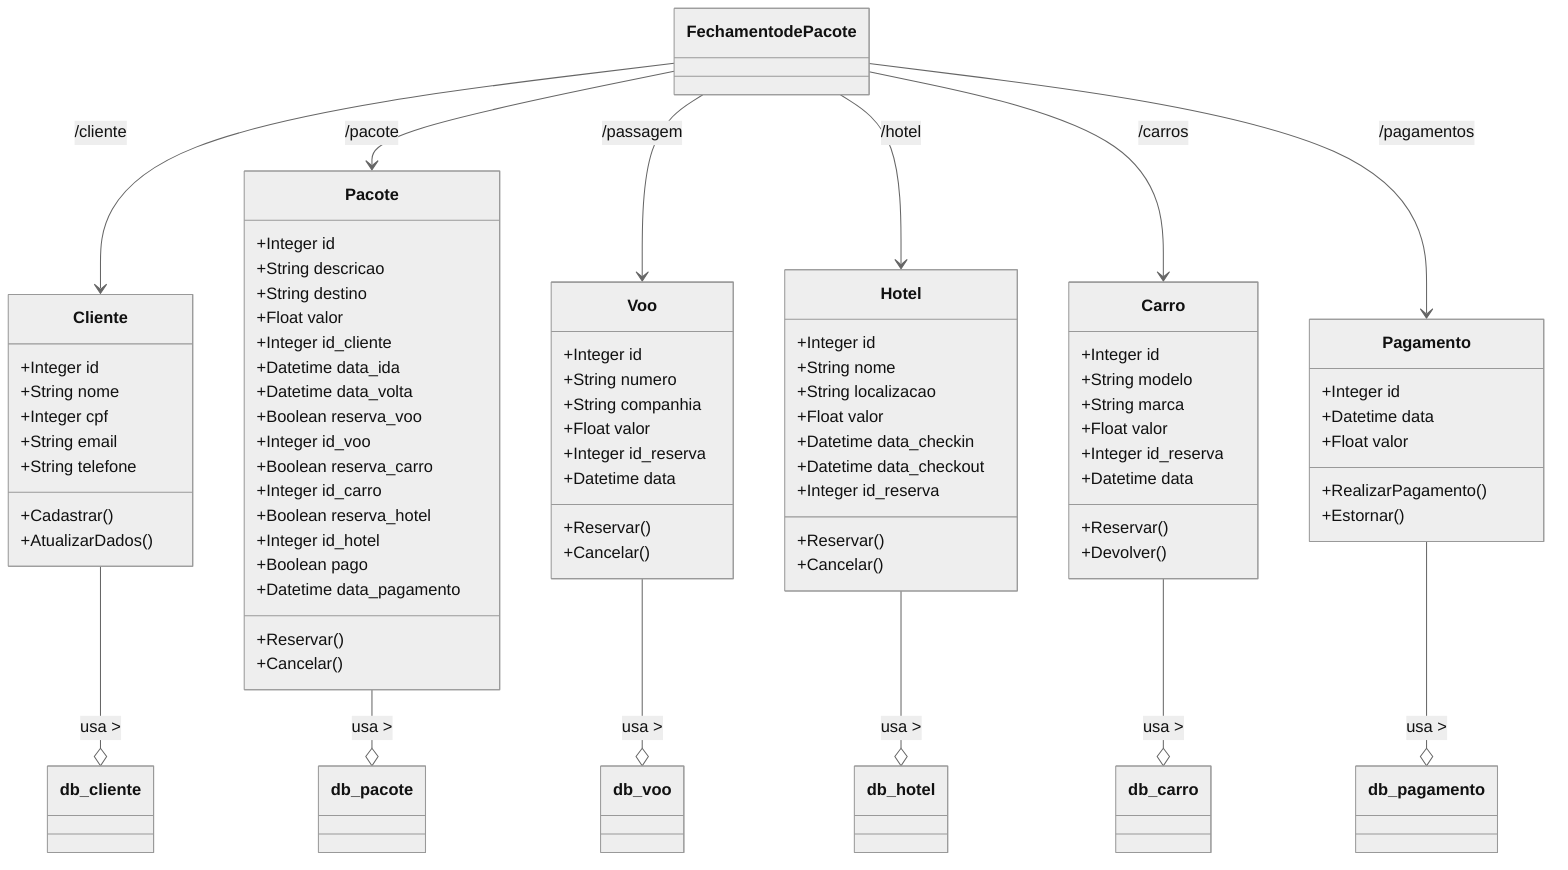 %%{init: {'theme':'neutral'}}%%
classDiagram
  class Cliente {
    +Integer id
    +String nome
    +Integer cpf
    +String email
    +String telefone
    +Cadastrar()
    +AtualizarDados()
  }
  class Pacote {
    +Integer id
    +String descricao
    +String destino
    +Float valor
    +Integer id_cliente
    +Datetime data_ida
    +Datetime data_volta
    +Boolean reserva_voo
    +Integer id_voo
    +Boolean reserva_carro
    +Integer id_carro
    +Boolean reserva_hotel
    +Integer id_hotel
    +Boolean pago
    +Datetime data_pagamento
    +Reservar()
    +Cancelar()
  }
  class Voo {
    +Integer id
    +String numero
    +String companhia
    +Float valor
    +Integer id_reserva
    +Datetime data
    +Reservar()
    +Cancelar()
  }
  class Hotel {
    +Integer id
    +String nome
    +String localizacao
    +Float valor
    +Datetime data_checkin
    +Datetime data_checkout
    +Integer id_reserva

    +Reservar()
    +Cancelar()
  }
  class Carro {
    +Integer id
    +String modelo
    +String marca
    +Float valor
    +Integer id_reserva
    +Datetime data
    +Reservar()
    +Devolver()
  }
  class Pagamento {
    +Integer id
    +Datetime data
    +Float valor
    +RealizarPagamento()
    +Estornar()
  }

  Cliente --o db_cliente : usa >
  Pacote --o db_pacote : usa >
  Voo --o db_voo : usa >
  Hotel --o db_hotel : usa >
  Carro --o db_carro : usa >
  Pagamento --o db_pagamento : usa >

  Fechamento de Pacote --> Cliente : /cliente
  Fechamento de Pacote --> Pacote : /pacote
  Fechamento de Pacote --> Voo : /passagem
  Fechamento de Pacote --> Hotel : /hotel
  Fechamento de Pacote --> Carro : /carros
  Fechamento de Pacote --> Pagamento : /pagamentos